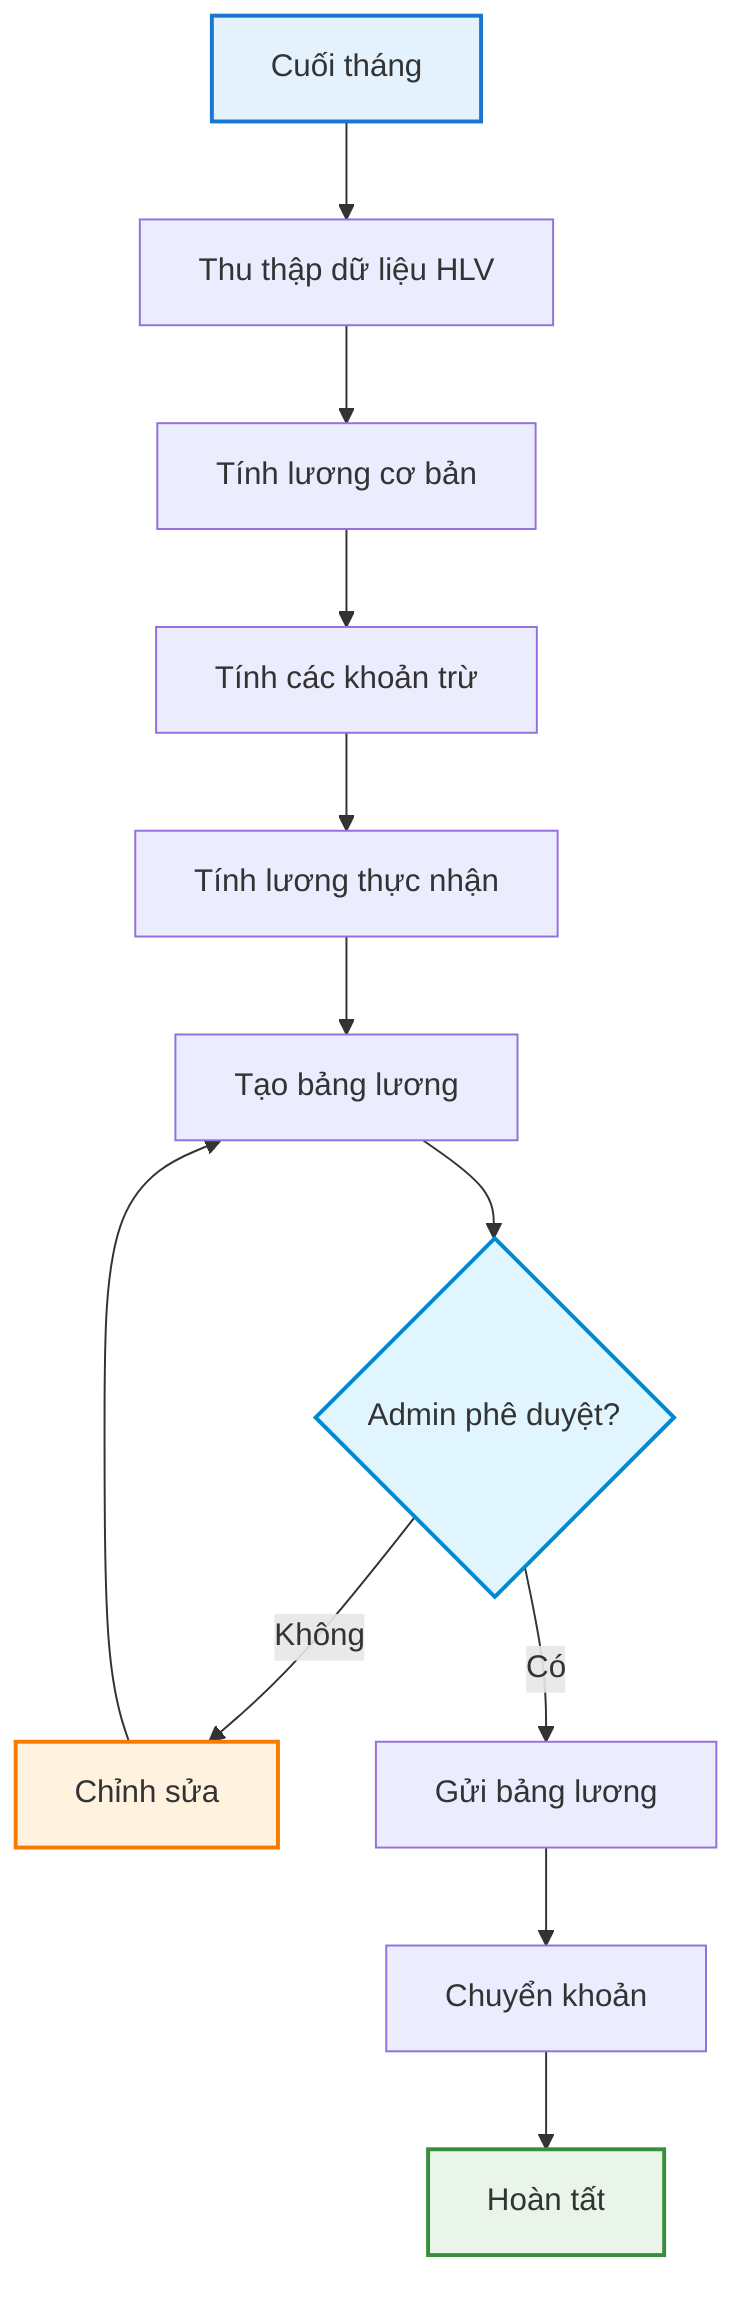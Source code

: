%% QUY TRÌNH TÍNH LƯƠNG HUẤN LUYỆN VIÊN
%% Tối ưu cho Draw.io import

flowchart TD
    A[Cuối tháng] --> B[Thu thập dữ liệu HLV]
    B --> C[Tính lương cơ bản]
    C --> F[Tính các khoản trừ]
    F --> G[Tính lương thực nhận]
    G --> H[Tạo bảng lương]
    H --> I{Admin phê duyệt?}
    I -->|Không| J[Chỉnh sửa]
    J --> H
    I -->|Có| K[Gửi bảng lương]
    K --> L[Chuyển khoản]
    L --> M[Hoàn tất]

    %% Styling
    classDef startNode fill:#e3f2fd,stroke:#1976d2,stroke-width:2px
    classDef successNode fill:#e8f5e8,stroke:#388e3c,stroke-width:2px
    classDef warningNode fill:#fff3e0,stroke:#f57c00,stroke-width:2px
    classDef decisionNode fill:#e1f5fe,stroke:#0288d1,stroke-width:2px

    class A startNode
    class M successNode
    class J warningNode
    class I decisionNode